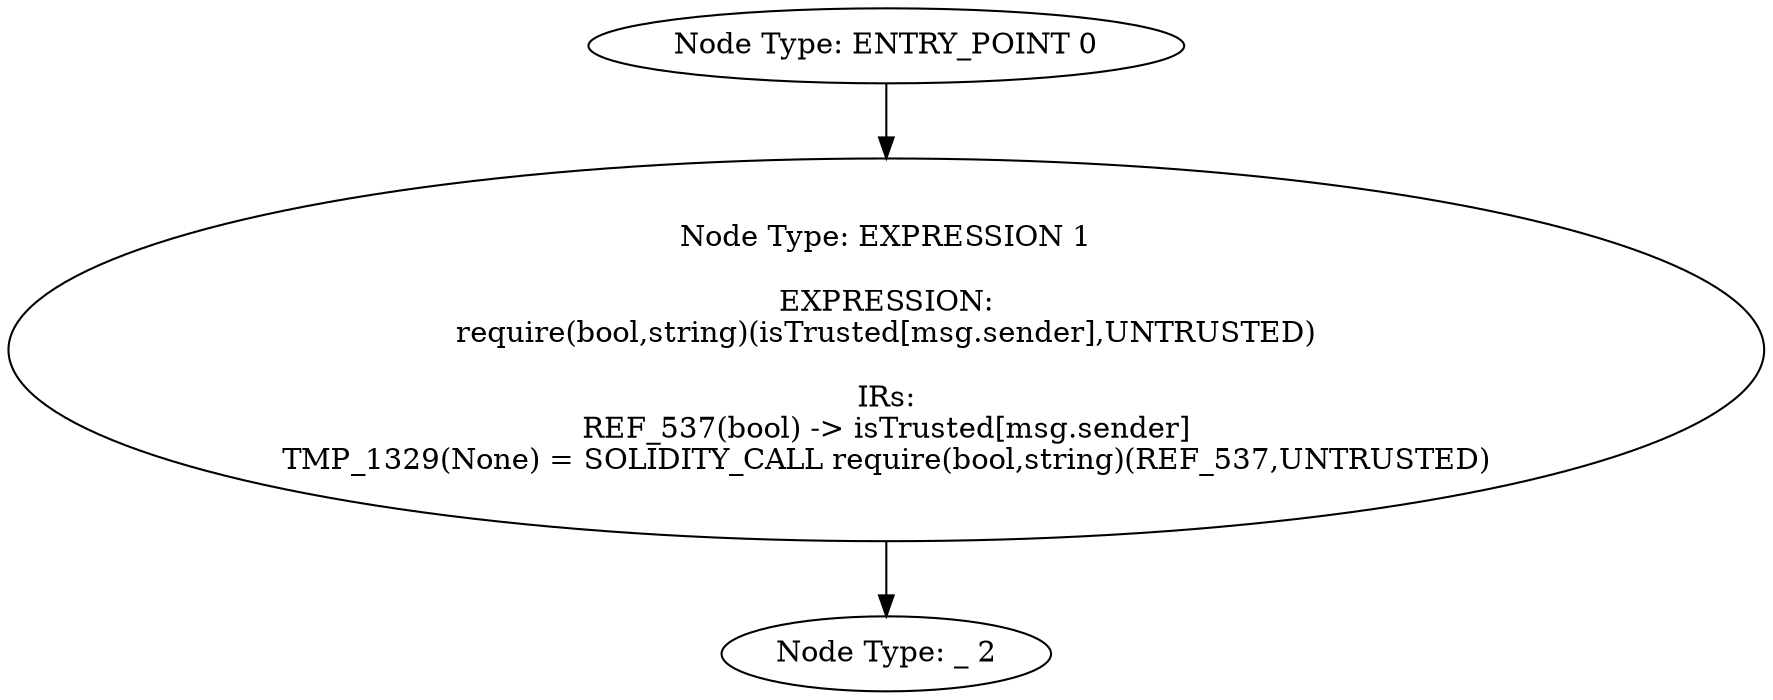 digraph{
0[label="Node Type: ENTRY_POINT 0
"];
0->1;
1[label="Node Type: EXPRESSION 1

EXPRESSION:
require(bool,string)(isTrusted[msg.sender],UNTRUSTED)

IRs:
REF_537(bool) -> isTrusted[msg.sender]
TMP_1329(None) = SOLIDITY_CALL require(bool,string)(REF_537,UNTRUSTED)"];
1->2;
2[label="Node Type: _ 2
"];
}
